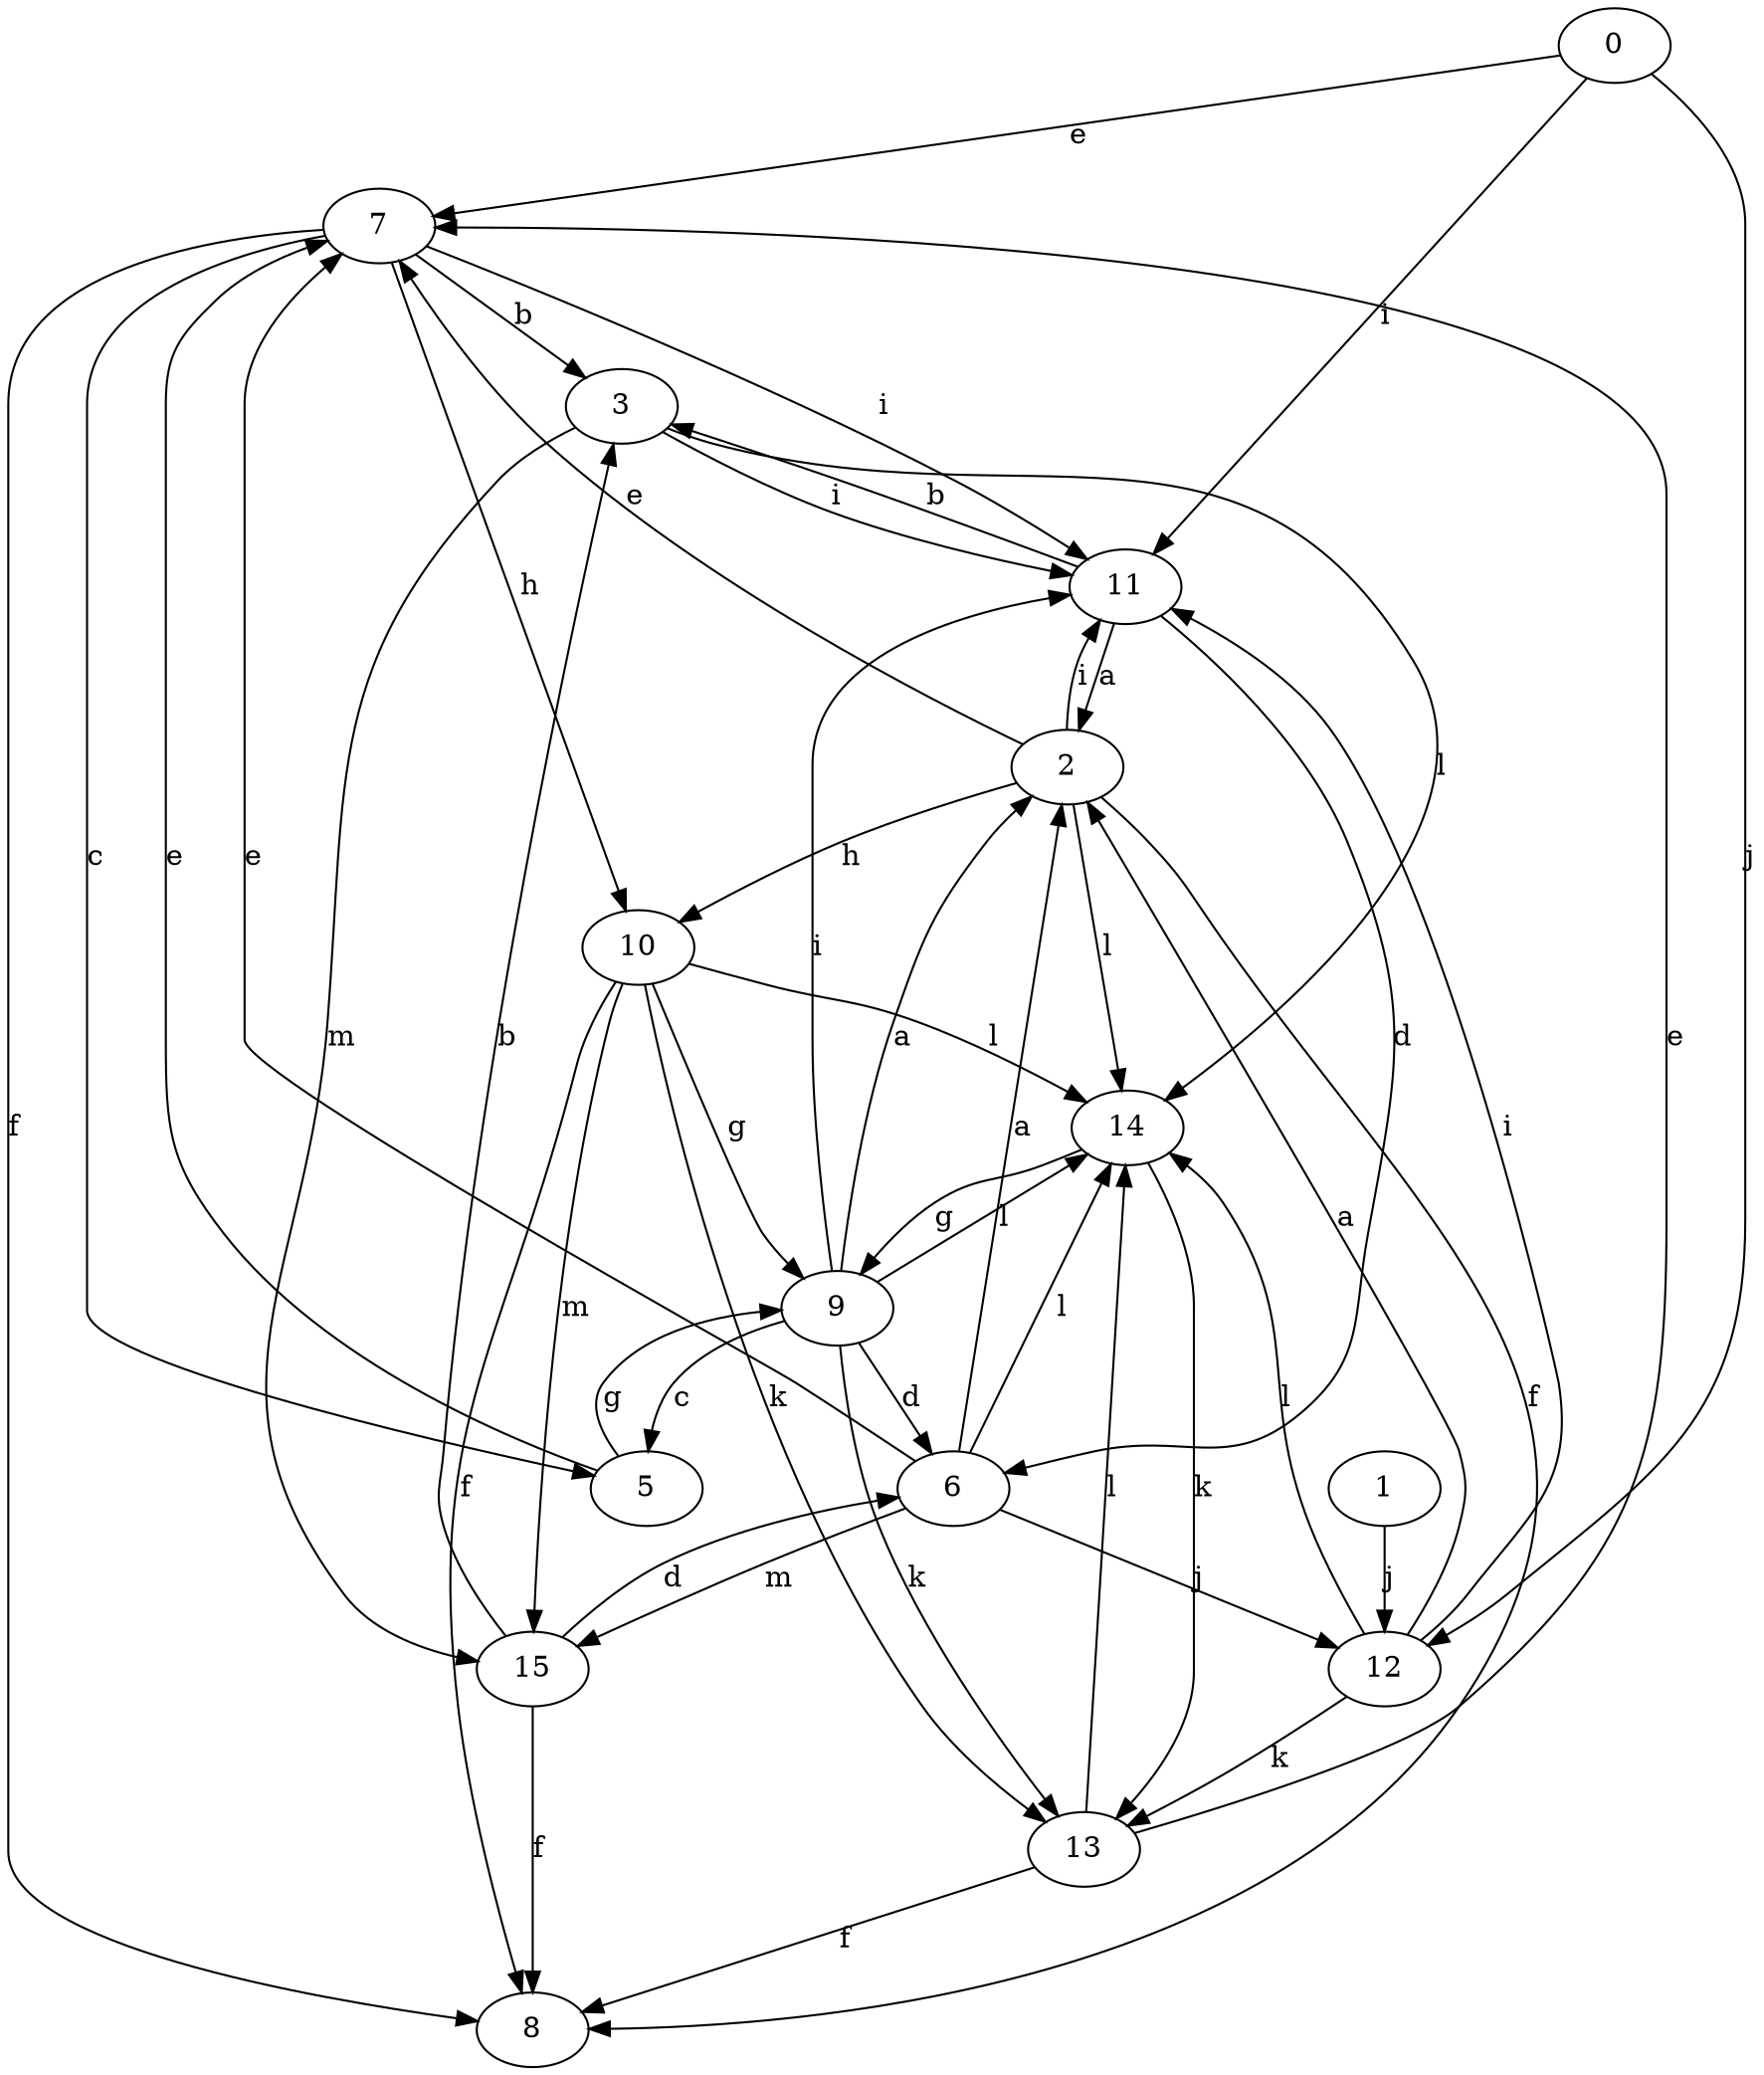 strict digraph  {
0;
1;
2;
3;
5;
6;
7;
8;
9;
10;
11;
12;
13;
14;
15;
0 -> 7  [label=e];
0 -> 11  [label=i];
0 -> 12  [label=j];
1 -> 12  [label=j];
2 -> 7  [label=e];
2 -> 8  [label=f];
2 -> 10  [label=h];
2 -> 11  [label=i];
2 -> 14  [label=l];
3 -> 11  [label=i];
3 -> 14  [label=l];
3 -> 15  [label=m];
5 -> 7  [label=e];
5 -> 9  [label=g];
6 -> 2  [label=a];
6 -> 7  [label=e];
6 -> 12  [label=j];
6 -> 14  [label=l];
6 -> 15  [label=m];
7 -> 3  [label=b];
7 -> 5  [label=c];
7 -> 8  [label=f];
7 -> 10  [label=h];
7 -> 11  [label=i];
9 -> 2  [label=a];
9 -> 5  [label=c];
9 -> 6  [label=d];
9 -> 11  [label=i];
9 -> 13  [label=k];
9 -> 14  [label=l];
10 -> 8  [label=f];
10 -> 9  [label=g];
10 -> 13  [label=k];
10 -> 14  [label=l];
10 -> 15  [label=m];
11 -> 2  [label=a];
11 -> 3  [label=b];
11 -> 6  [label=d];
12 -> 2  [label=a];
12 -> 11  [label=i];
12 -> 13  [label=k];
12 -> 14  [label=l];
13 -> 7  [label=e];
13 -> 8  [label=f];
13 -> 14  [label=l];
14 -> 9  [label=g];
14 -> 13  [label=k];
15 -> 3  [label=b];
15 -> 6  [label=d];
15 -> 8  [label=f];
}
